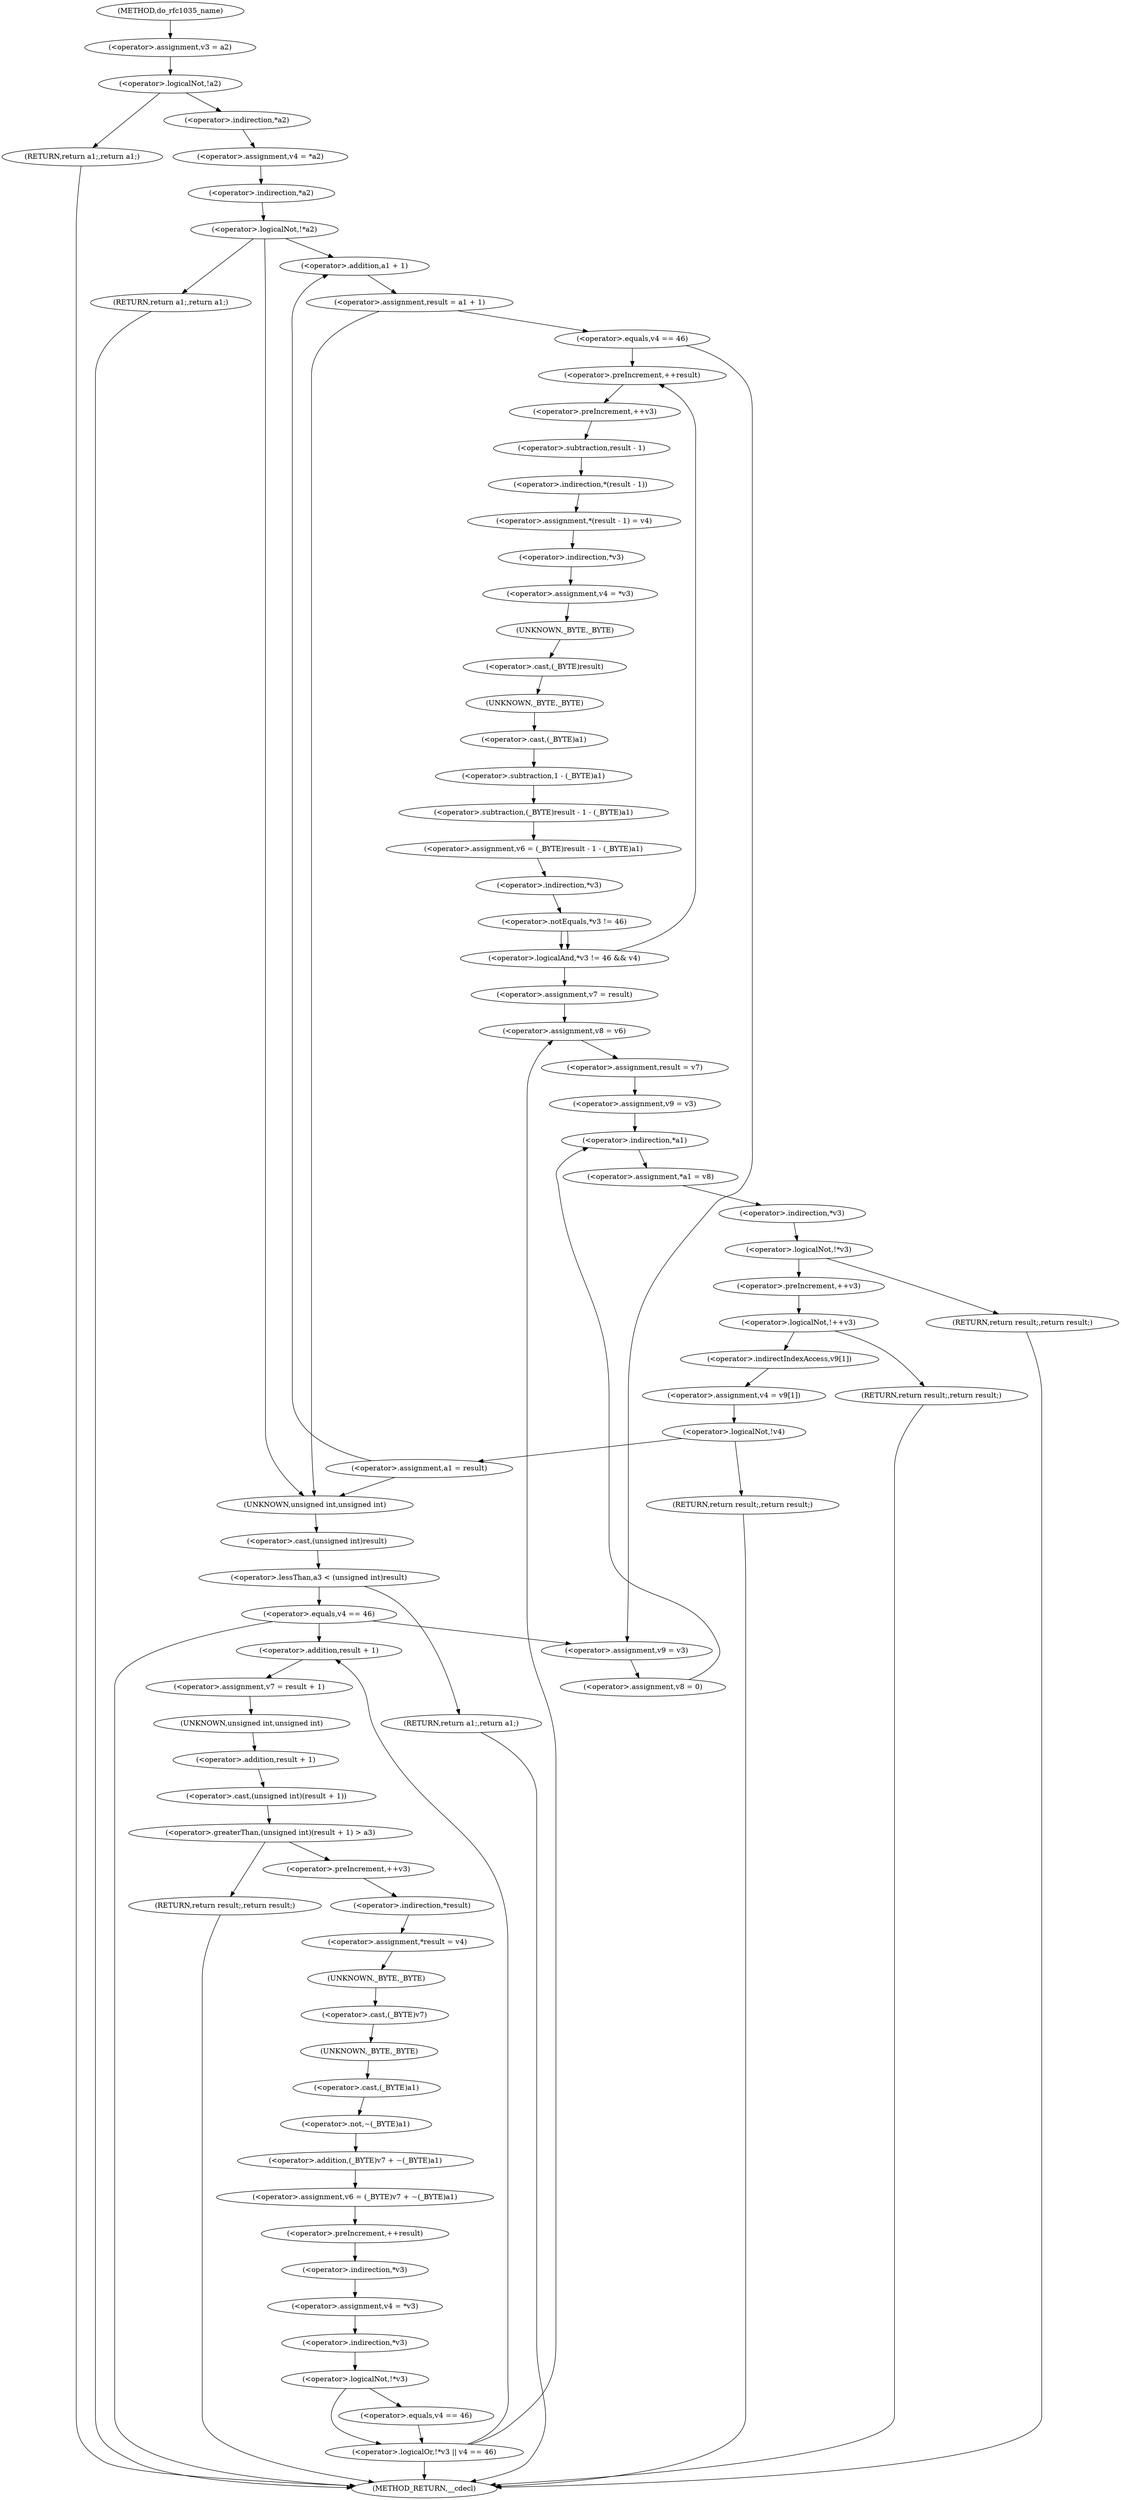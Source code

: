 digraph do_rfc1035_name {  
"1000120" [label = "(<operator>.assignment,v3 = a2)" ]
"1000124" [label = "(<operator>.logicalNot,!a2)" ]
"1000126" [label = "(RETURN,return a1;,return a1;)" ]
"1000128" [label = "(<operator>.assignment,v4 = *a2)" ]
"1000130" [label = "(<operator>.indirection,*a2)" ]
"1000133" [label = "(<operator>.logicalNot,!*a2)" ]
"1000134" [label = "(<operator>.indirection,*a2)" ]
"1000136" [label = "(RETURN,return a1;,return a1;)" ]
"1000141" [label = "(<operator>.assignment,result = a1 + 1)" ]
"1000143" [label = "(<operator>.addition,a1 + 1)" ]
"1000150" [label = "(<operator>.equals,v4 == 46)" ]
"1000156" [label = "(<operator>.preIncrement,++result)" ]
"1000158" [label = "(<operator>.preIncrement,++v3)" ]
"1000160" [label = "(<operator>.assignment,*(result - 1) = v4)" ]
"1000161" [label = "(<operator>.indirection,*(result - 1))" ]
"1000162" [label = "(<operator>.subtraction,result - 1)" ]
"1000166" [label = "(<operator>.assignment,v4 = *v3)" ]
"1000168" [label = "(<operator>.indirection,*v3)" ]
"1000170" [label = "(<operator>.assignment,v6 = (_BYTE)result - 1 - (_BYTE)a1)" ]
"1000172" [label = "(<operator>.subtraction,(_BYTE)result - 1 - (_BYTE)a1)" ]
"1000173" [label = "(<operator>.cast,(_BYTE)result)" ]
"1000174" [label = "(UNKNOWN,_BYTE,_BYTE)" ]
"1000176" [label = "(<operator>.subtraction,1 - (_BYTE)a1)" ]
"1000178" [label = "(<operator>.cast,(_BYTE)a1)" ]
"1000179" [label = "(UNKNOWN,_BYTE,_BYTE)" ]
"1000181" [label = "(<operator>.logicalAnd,*v3 != 46 && v4)" ]
"1000182" [label = "(<operator>.notEquals,*v3 != 46)" ]
"1000183" [label = "(<operator>.indirection,*v3)" ]
"1000187" [label = "(<operator>.assignment,v7 = result)" ]
"1000191" [label = "(<operator>.assignment,v8 = v6)" ]
"1000194" [label = "(<operator>.assignment,result = v7)" ]
"1000197" [label = "(<operator>.assignment,v9 = v3)" ]
"1000201" [label = "(<operator>.assignment,*a1 = v8)" ]
"1000202" [label = "(<operator>.indirection,*a1)" ]
"1000206" [label = "(<operator>.logicalNot,!*v3)" ]
"1000207" [label = "(<operator>.indirection,*v3)" ]
"1000209" [label = "(RETURN,return result;,return result;)" ]
"1000212" [label = "(<operator>.logicalNot,!++v3)" ]
"1000213" [label = "(<operator>.preIncrement,++v3)" ]
"1000215" [label = "(RETURN,return result;,return result;)" ]
"1000217" [label = "(<operator>.assignment,v4 = v9[1])" ]
"1000219" [label = "(<operator>.indirectIndexAccess,v9[1])" ]
"1000223" [label = "(<operator>.logicalNot,!v4)" ]
"1000225" [label = "(RETURN,return result;,return result;)" ]
"1000227" [label = "(<operator>.assignment,a1 = result)" ]
"1000231" [label = "(<operator>.lessThan,a3 < (unsigned int)result)" ]
"1000233" [label = "(<operator>.cast,(unsigned int)result)" ]
"1000234" [label = "(UNKNOWN,unsigned int,unsigned int)" ]
"1000236" [label = "(RETURN,return a1;,return a1;)" ]
"1000239" [label = "(<operator>.equals,v4 == 46)" ]
"1000244" [label = "(<operator>.assignment,v9 = v3)" ]
"1000247" [label = "(<operator>.assignment,v8 = 0)" ]
"1000254" [label = "(<operator>.assignment,v7 = result + 1)" ]
"1000256" [label = "(<operator>.addition,result + 1)" ]
"1000260" [label = "(<operator>.greaterThan,(unsigned int)(result + 1) > a3)" ]
"1000261" [label = "(<operator>.cast,(unsigned int)(result + 1))" ]
"1000262" [label = "(UNKNOWN,unsigned int,unsigned int)" ]
"1000263" [label = "(<operator>.addition,result + 1)" ]
"1000267" [label = "(RETURN,return result;,return result;)" ]
"1000269" [label = "(<operator>.preIncrement,++v3)" ]
"1000271" [label = "(<operator>.assignment,*result = v4)" ]
"1000272" [label = "(<operator>.indirection,*result)" ]
"1000275" [label = "(<operator>.assignment,v6 = (_BYTE)v7 + ~(_BYTE)a1)" ]
"1000277" [label = "(<operator>.addition,(_BYTE)v7 + ~(_BYTE)a1)" ]
"1000278" [label = "(<operator>.cast,(_BYTE)v7)" ]
"1000279" [label = "(UNKNOWN,_BYTE,_BYTE)" ]
"1000281" [label = "(<operator>.not,~(_BYTE)a1)" ]
"1000282" [label = "(<operator>.cast,(_BYTE)a1)" ]
"1000283" [label = "(UNKNOWN,_BYTE,_BYTE)" ]
"1000285" [label = "(<operator>.preIncrement,++result)" ]
"1000287" [label = "(<operator>.assignment,v4 = *v3)" ]
"1000289" [label = "(<operator>.indirection,*v3)" ]
"1000292" [label = "(<operator>.logicalOr,!*v3 || v4 == 46)" ]
"1000293" [label = "(<operator>.logicalNot,!*v3)" ]
"1000294" [label = "(<operator>.indirection,*v3)" ]
"1000296" [label = "(<operator>.equals,v4 == 46)" ]
"1000108" [label = "(METHOD,do_rfc1035_name)" ]
"1000300" [label = "(METHOD_RETURN,__cdecl)" ]
  "1000120" -> "1000124" 
  "1000124" -> "1000126" 
  "1000124" -> "1000130" 
  "1000126" -> "1000300" 
  "1000128" -> "1000134" 
  "1000130" -> "1000128" 
  "1000133" -> "1000136" 
  "1000133" -> "1000143" 
  "1000133" -> "1000234" 
  "1000134" -> "1000133" 
  "1000136" -> "1000300" 
  "1000141" -> "1000234" 
  "1000141" -> "1000150" 
  "1000143" -> "1000141" 
  "1000150" -> "1000244" 
  "1000150" -> "1000156" 
  "1000156" -> "1000158" 
  "1000158" -> "1000162" 
  "1000160" -> "1000168" 
  "1000161" -> "1000160" 
  "1000162" -> "1000161" 
  "1000166" -> "1000174" 
  "1000168" -> "1000166" 
  "1000170" -> "1000183" 
  "1000172" -> "1000170" 
  "1000173" -> "1000179" 
  "1000174" -> "1000173" 
  "1000176" -> "1000172" 
  "1000178" -> "1000176" 
  "1000179" -> "1000178" 
  "1000181" -> "1000156" 
  "1000181" -> "1000187" 
  "1000182" -> "1000181" 
  "1000182" -> "1000181" 
  "1000183" -> "1000182" 
  "1000187" -> "1000191" 
  "1000191" -> "1000194" 
  "1000194" -> "1000197" 
  "1000197" -> "1000202" 
  "1000201" -> "1000207" 
  "1000202" -> "1000201" 
  "1000206" -> "1000209" 
  "1000206" -> "1000213" 
  "1000207" -> "1000206" 
  "1000209" -> "1000300" 
  "1000212" -> "1000215" 
  "1000212" -> "1000219" 
  "1000213" -> "1000212" 
  "1000215" -> "1000300" 
  "1000217" -> "1000223" 
  "1000219" -> "1000217" 
  "1000223" -> "1000225" 
  "1000223" -> "1000227" 
  "1000225" -> "1000300" 
  "1000227" -> "1000143" 
  "1000227" -> "1000234" 
  "1000231" -> "1000236" 
  "1000231" -> "1000239" 
  "1000233" -> "1000231" 
  "1000234" -> "1000233" 
  "1000236" -> "1000300" 
  "1000239" -> "1000244" 
  "1000239" -> "1000300" 
  "1000239" -> "1000256" 
  "1000244" -> "1000247" 
  "1000247" -> "1000202" 
  "1000254" -> "1000262" 
  "1000256" -> "1000254" 
  "1000260" -> "1000267" 
  "1000260" -> "1000269" 
  "1000261" -> "1000260" 
  "1000262" -> "1000263" 
  "1000263" -> "1000261" 
  "1000267" -> "1000300" 
  "1000269" -> "1000272" 
  "1000271" -> "1000279" 
  "1000272" -> "1000271" 
  "1000275" -> "1000285" 
  "1000277" -> "1000275" 
  "1000278" -> "1000283" 
  "1000279" -> "1000278" 
  "1000281" -> "1000277" 
  "1000282" -> "1000281" 
  "1000283" -> "1000282" 
  "1000285" -> "1000289" 
  "1000287" -> "1000294" 
  "1000289" -> "1000287" 
  "1000292" -> "1000300" 
  "1000292" -> "1000256" 
  "1000292" -> "1000191" 
  "1000293" -> "1000292" 
  "1000293" -> "1000296" 
  "1000294" -> "1000293" 
  "1000296" -> "1000292" 
  "1000108" -> "1000120" 
}

